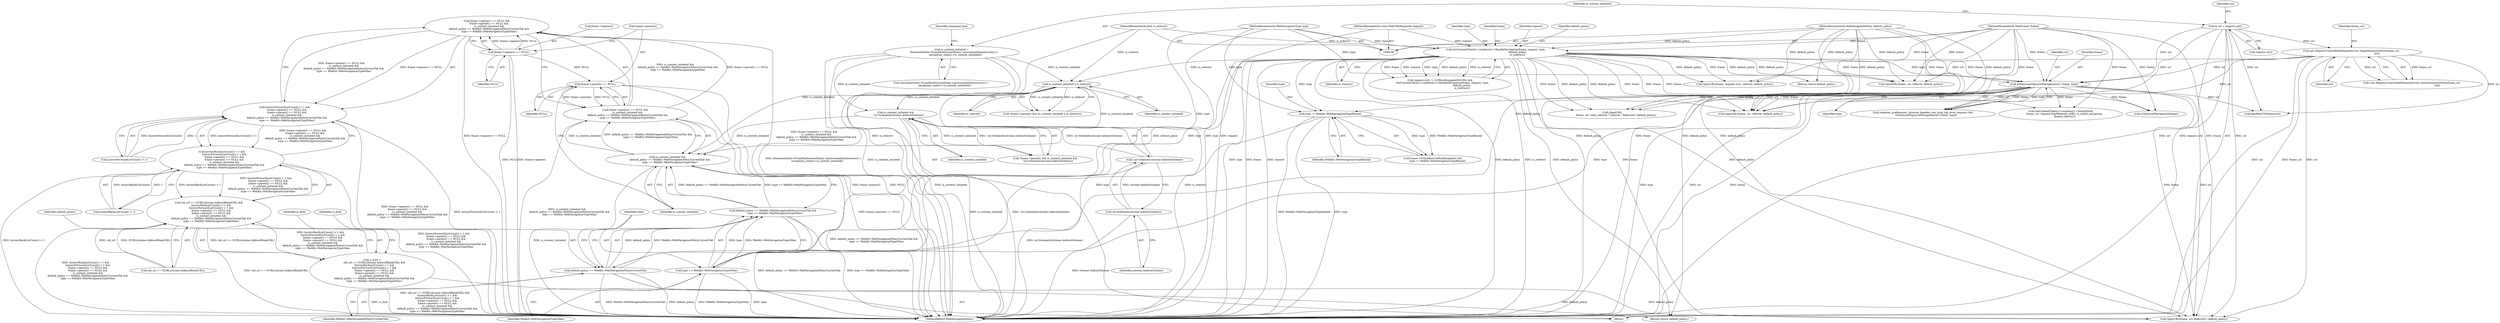 digraph "0_Chrome_0a57375ad73780e61e1770a9d88b0529b0dbd33b@API" {
"1000366" [label="(Call,frame->opener() == NULL &&\n      frame->parent() == NULL &&\n      is_content_initiated &&\n      default_policy == WebKit::WebNavigationPolicyCurrentTab &&\n      type == WebKit::WebNavigationTypeOther)"];
"1000367" [label="(Call,frame->opener() == NULL)"];
"1000370" [label="(Call,frame->parent() == NULL &&\n      is_content_initiated &&\n      default_policy == WebKit::WebNavigationPolicyCurrentTab &&\n      type == WebKit::WebNavigationTypeOther)"];
"1000371" [label="(Call,frame->parent() == NULL)"];
"1000374" [label="(Call,is_content_initiated &&\n      default_policy == WebKit::WebNavigationPolicyCurrentTab &&\n      type == WebKit::WebNavigationTypeOther)"];
"1000257" [label="(Call,is_content_initiated &&\n       !url.SchemeIs(chrome::kAboutScheme))"];
"1000160" [label="(Call,is_content_initiated =\n      DocumentState::FromDataSource(frame->provisionalDataSource())->\n          navigation_state()->is_content_initiated())"];
"1000182" [label="(Call,is_content_initiated || is_redirect)"];
"1000120" [label="(Call,GetContentClient()->renderer()->HandleNavigation(frame, request, type,\n                                                       default_policy,\n                                                       is_redirect))"];
"1000107" [label="(MethodParameterIn,WebFrame* frame)"];
"1000108" [label="(MethodParameterIn,const WebURLRequest& request)"];
"1000109" [label="(MethodParameterIn,WebNavigationType type)"];
"1000111" [label="(MethodParameterIn,WebNavigationPolicy default_policy)"];
"1000112" [label="(MethodParameterIn,bool is_redirect)"];
"1000259" [label="(Call,!url.SchemeIs(chrome::kAboutScheme))"];
"1000260" [label="(Call,url.SchemeIs(chrome::kAboutScheme))"];
"1000376" [label="(Call,default_policy == WebKit::WebNavigationPolicyCurrentTab &&\n      type == WebKit::WebNavigationTypeOther)"];
"1000377" [label="(Call,default_policy == WebKit::WebNavigationPolicyCurrentTab)"];
"1000380" [label="(Call,type == WebKit::WebNavigationTypeOther)"];
"1000218" [label="(Call,IsNonLocalTopLevelNavigation(url, frame, type))"];
"1000156" [label="(Call,& url = request.url())"];
"1000194" [label="(Call,net::RegistryControlledDomainService::SameDomainOrHost(frame_url,\n                                                                url))"];
"1000296" [label="(Call,type != WebKit::WebNavigationTypeReload)"];
"1000362" [label="(Call,historyForwardListCount() < 1 &&\n      frame->opener() == NULL &&\n      frame->parent() == NULL &&\n      is_content_initiated &&\n      default_policy == WebKit::WebNavigationPolicyCurrentTab &&\n      type == WebKit::WebNavigationTypeOther)"];
"1000358" [label="(Call,historyBackListCount() < 1 &&\n      historyForwardListCount() < 1 &&\n      frame->opener() == NULL &&\n      frame->parent() == NULL &&\n      is_content_initiated &&\n      default_policy == WebKit::WebNavigationPolicyCurrentTab &&\n      type == WebKit::WebNavigationTypeOther)"];
"1000353" [label="(Call,old_url == GURL(chrome::kAboutBlankURL) &&\n      historyBackListCount() < 1 &&\n      historyForwardListCount() < 1 &&\n      frame->opener() == NULL &&\n      frame->parent() == NULL &&\n      is_content_initiated &&\n      default_policy == WebKit::WebNavigationPolicyCurrentTab &&\n      type == WebKit::WebNavigationTypeOther)"];
"1000351" [label="(Call,is_fork =\n      old_url == GURL(chrome::kAboutBlankURL) &&\n      historyBackListCount() < 1 &&\n      historyForwardListCount() < 1 &&\n      frame->opener() == NULL &&\n      frame->parent() == NULL &&\n      is_content_initiated &&\n      default_policy == WebKit::WebNavigationPolicyCurrentTab &&\n      type == WebKit::WebNavigationTypeOther)"];
"1000182" [label="(Call,is_content_initiated || is_redirect)"];
"1000382" [label="(Identifier,WebKit::WebNavigationTypeOther)"];
"1000370" [label="(Call,frame->parent() == NULL &&\n      is_content_initiated &&\n      default_policy == WebKit::WebNavigationPolicyCurrentTab &&\n      type == WebKit::WebNavigationTypeOther)"];
"1000196" [label="(Identifier,url)"];
"1000330" [label="(Call,GetContentClient()->renderer()->ShouldFork(\n          frame, url, request.httpMethod().utf8(), is_initial_navigation,\n          &send_referrer))"];
"1000374" [label="(Call,is_content_initiated &&\n      default_policy == WebKit::WebNavigationPolicyCurrentTab &&\n      type == WebKit::WebNavigationTypeOther)"];
"1000220" [label="(Identifier,frame)"];
"1000258" [label="(Identifier,is_content_initiated)"];
"1000122" [label="(Identifier,request)"];
"1000221" [label="(Identifier,type)"];
"1000362" [label="(Call,historyForwardListCount() < 1 &&\n      frame->opener() == NULL &&\n      frame->parent() == NULL &&\n      is_content_initiated &&\n      default_policy == WebKit::WebNavigationPolicyCurrentTab &&\n      type == WebKit::WebNavigationTypeOther)"];
"1000257" [label="(Call,is_content_initiated &&\n       !url.SchemeIs(chrome::kAboutScheme))"];
"1000232" [label="(Call,IsTopLevelNavigation(frame))"];
"1000384" [label="(Identifier,is_fork)"];
"1000367" [label="(Call,frame->opener() == NULL)"];
"1000294" [label="(Call,frame->isViewSourceModeEnabled() &&\n            type != WebKit::WebNavigationTypeReload)"];
"1000297" [label="(Identifier,type)"];
"1000371" [label="(Call,frame->parent() == NULL)"];
"1000386" [label="(Call,OpenURL(frame, url, Referrer(), default_policy))"];
"1000372" [label="(Call,frame->parent())"];
"1000194" [label="(Call,net::RegistryControlledDomainService::SameDomainOrHost(frame_url,\n                                                                url))"];
"1000373" [label="(Identifier,NULL)"];
"1000381" [label="(Identifier,type)"];
"1000380" [label="(Call,type == WebKit::WebNavigationTypeOther)"];
"1000157" [label="(Identifier,url)"];
"1000111" [label="(MethodParameterIn,WebNavigationPolicy default_policy)"];
"1000109" [label="(MethodParameterIn,WebNavigationType type)"];
"1000165" [label="(Identifier,command_line)"];
"1000113" [label="(Block,)"];
"1000120" [label="(Call,GetContentClient()->renderer()->HandleNavigation(frame, request, type,\n                                                       default_policy,\n                                                       is_redirect))"];
"1000184" [label="(Identifier,is_redirect)"];
"1000161" [label="(Identifier,is_content_initiated)"];
"1000340" [label="(Call,OpenURL(\n          frame, url, send_referrer ? referrer : Referrer(), default_policy))"];
"1000219" [label="(Identifier,url)"];
"1000156" [label="(Call,& url = request.url())"];
"1000353" [label="(Call,old_url == GURL(chrome::kAboutBlankURL) &&\n      historyBackListCount() < 1 &&\n      historyForwardListCount() < 1 &&\n      frame->opener() == NULL &&\n      frame->parent() == NULL &&\n      is_content_initiated &&\n      default_policy == WebKit::WebNavigationPolicyCurrentTab &&\n      type == WebKit::WebNavigationTypeOther)"];
"1000359" [label="(Call,historyBackListCount() < 1)"];
"1000160" [label="(Call,is_content_initiated =\n      DocumentState::FromDataSource(frame->provisionalDataSource())->\n          navigation_state()->is_content_initiated())"];
"1000108" [label="(MethodParameterIn,const WebURLRequest& request)"];
"1000214" [label="(Call,renderer_preferences_.browser_handles_non_local_top_level_requests &&\n        IsNonLocalTopLevelNavigation(url, frame, type))"];
"1000298" [label="(Identifier,WebKit::WebNavigationTypeReload)"];
"1000296" [label="(Call,type != WebKit::WebNavigationTypeReload)"];
"1000351" [label="(Call,is_fork =\n      old_url == GURL(chrome::kAboutBlankURL) &&\n      historyBackListCount() < 1 &&\n      historyForwardListCount() < 1 &&\n      frame->opener() == NULL &&\n      frame->parent() == NULL &&\n      is_content_initiated &&\n      default_policy == WebKit::WebNavigationPolicyCurrentTab &&\n      type == WebKit::WebNavigationTypeOther)"];
"1000393" [label="(Return,return default_policy;)"];
"1000376" [label="(Call,default_policy == WebKit::WebNavigationPolicyCurrentTab &&\n      type == WebKit::WebNavigationTypeOther)"];
"1000183" [label="(Identifier,is_content_initiated)"];
"1000375" [label="(Identifier,is_content_initiated)"];
"1000124" [label="(Identifier,default_policy)"];
"1000153" [label="(Return,return default_policy;)"];
"1000245" [label="(Call,OpenURL(frame, url, referrer, default_policy))"];
"1000107" [label="(MethodParameterIn,WebFrame* frame)"];
"1000125" [label="(Identifier,is_redirect)"];
"1000162" [label="(Call,DocumentState::FromDataSource(frame->provisionalDataSource())->\n          navigation_state()->is_content_initiated())"];
"1000112" [label="(MethodParameterIn,bool is_redirect)"];
"1000377" [label="(Call,default_policy == WebKit::WebNavigationPolicyCurrentTab)"];
"1000123" [label="(Identifier,type)"];
"1000354" [label="(Call,old_url == GURL(chrome::kAboutBlankURL))"];
"1000282" [label="(Call,HasWebUIScheme(url))"];
"1000195" [label="(Identifier,frame_url)"];
"1000115" [label="(Call,request.url() != GURL(kSwappedOutURL) &&\n      GetContentClient()->renderer()->HandleNavigation(frame, request, type,\n                                                       default_policy,\n                                                       is_redirect))"];
"1000201" [label="(Call,OpenURL(frame, url, referrer, default_policy))"];
"1000179" [label="(Call,!frame->parent() && (is_content_initiated || is_redirect))"];
"1000358" [label="(Call,historyBackListCount() < 1 &&\n      historyForwardListCount() < 1 &&\n      frame->opener() == NULL &&\n      frame->parent() == NULL &&\n      is_content_initiated &&\n      default_policy == WebKit::WebNavigationPolicyCurrentTab &&\n      type == WebKit::WebNavigationTypeOther)"];
"1000368" [label="(Call,frame->opener())"];
"1000260" [label="(Call,url.SchemeIs(chrome::kAboutScheme))"];
"1000261" [label="(Identifier,chrome::kAboutScheme)"];
"1000218" [label="(Call,IsNonLocalTopLevelNavigation(url, frame, type))"];
"1000395" [label="(MethodReturn,WebNavigationPolicy)"];
"1000259" [label="(Call,!url.SchemeIs(chrome::kAboutScheme))"];
"1000158" [label="(Call,request.url())"];
"1000379" [label="(Identifier,WebKit::WebNavigationPolicyCurrentTab)"];
"1000193" [label="(Call,!net::RegistryControlledDomainService::SameDomainOrHost(frame_url,\n                                                                url))"];
"1000378" [label="(Identifier,default_policy)"];
"1000121" [label="(Identifier,frame)"];
"1000363" [label="(Call,historyForwardListCount() < 1)"];
"1000144" [label="(Call,OpenURL(frame, request.url(), referrer, default_policy))"];
"1000352" [label="(Identifier,is_fork)"];
"1000366" [label="(Call,frame->opener() == NULL &&\n      frame->parent() == NULL &&\n      is_content_initiated &&\n      default_policy == WebKit::WebNavigationPolicyCurrentTab &&\n      type == WebKit::WebNavigationTypeOther)"];
"1000369" [label="(Identifier,NULL)"];
"1000254" [label="(Call,!frame->parent() && is_content_initiated &&\n       !url.SchemeIs(chrome::kAboutScheme))"];
"1000366" -> "1000362"  [label="AST: "];
"1000366" -> "1000367"  [label="CFG: "];
"1000366" -> "1000370"  [label="CFG: "];
"1000367" -> "1000366"  [label="AST: "];
"1000370" -> "1000366"  [label="AST: "];
"1000362" -> "1000366"  [label="CFG: "];
"1000366" -> "1000395"  [label="DDG: frame->parent() == NULL &&\n      is_content_initiated &&\n      default_policy == WebKit::WebNavigationPolicyCurrentTab &&\n      type == WebKit::WebNavigationTypeOther"];
"1000366" -> "1000395"  [label="DDG: frame->opener() == NULL"];
"1000366" -> "1000362"  [label="DDG: frame->opener() == NULL"];
"1000366" -> "1000362"  [label="DDG: frame->parent() == NULL &&\n      is_content_initiated &&\n      default_policy == WebKit::WebNavigationPolicyCurrentTab &&\n      type == WebKit::WebNavigationTypeOther"];
"1000367" -> "1000366"  [label="DDG: frame->opener()"];
"1000367" -> "1000366"  [label="DDG: NULL"];
"1000370" -> "1000366"  [label="DDG: frame->parent() == NULL"];
"1000370" -> "1000366"  [label="DDG: is_content_initiated &&\n      default_policy == WebKit::WebNavigationPolicyCurrentTab &&\n      type == WebKit::WebNavigationTypeOther"];
"1000367" -> "1000369"  [label="CFG: "];
"1000368" -> "1000367"  [label="AST: "];
"1000369" -> "1000367"  [label="AST: "];
"1000372" -> "1000367"  [label="CFG: "];
"1000367" -> "1000395"  [label="DDG: NULL"];
"1000367" -> "1000395"  [label="DDG: frame->opener()"];
"1000367" -> "1000371"  [label="DDG: NULL"];
"1000370" -> "1000371"  [label="CFG: "];
"1000370" -> "1000374"  [label="CFG: "];
"1000371" -> "1000370"  [label="AST: "];
"1000374" -> "1000370"  [label="AST: "];
"1000370" -> "1000395"  [label="DDG: is_content_initiated &&\n      default_policy == WebKit::WebNavigationPolicyCurrentTab &&\n      type == WebKit::WebNavigationTypeOther"];
"1000370" -> "1000395"  [label="DDG: frame->parent() == NULL"];
"1000371" -> "1000370"  [label="DDG: frame->parent()"];
"1000371" -> "1000370"  [label="DDG: NULL"];
"1000374" -> "1000370"  [label="DDG: is_content_initiated"];
"1000374" -> "1000370"  [label="DDG: default_policy == WebKit::WebNavigationPolicyCurrentTab &&\n      type == WebKit::WebNavigationTypeOther"];
"1000371" -> "1000373"  [label="CFG: "];
"1000372" -> "1000371"  [label="AST: "];
"1000373" -> "1000371"  [label="AST: "];
"1000375" -> "1000371"  [label="CFG: "];
"1000371" -> "1000395"  [label="DDG: NULL"];
"1000371" -> "1000395"  [label="DDG: frame->parent()"];
"1000374" -> "1000375"  [label="CFG: "];
"1000374" -> "1000376"  [label="CFG: "];
"1000375" -> "1000374"  [label="AST: "];
"1000376" -> "1000374"  [label="AST: "];
"1000374" -> "1000395"  [label="DDG: default_policy == WebKit::WebNavigationPolicyCurrentTab &&\n      type == WebKit::WebNavigationTypeOther"];
"1000374" -> "1000395"  [label="DDG: is_content_initiated"];
"1000257" -> "1000374"  [label="DDG: is_content_initiated"];
"1000160" -> "1000374"  [label="DDG: is_content_initiated"];
"1000182" -> "1000374"  [label="DDG: is_content_initiated"];
"1000376" -> "1000374"  [label="DDG: default_policy == WebKit::WebNavigationPolicyCurrentTab"];
"1000376" -> "1000374"  [label="DDG: type == WebKit::WebNavigationTypeOther"];
"1000257" -> "1000254"  [label="AST: "];
"1000257" -> "1000258"  [label="CFG: "];
"1000257" -> "1000259"  [label="CFG: "];
"1000258" -> "1000257"  [label="AST: "];
"1000259" -> "1000257"  [label="AST: "];
"1000254" -> "1000257"  [label="CFG: "];
"1000257" -> "1000395"  [label="DDG: !url.SchemeIs(chrome::kAboutScheme)"];
"1000257" -> "1000395"  [label="DDG: is_content_initiated"];
"1000257" -> "1000254"  [label="DDG: is_content_initiated"];
"1000257" -> "1000254"  [label="DDG: !url.SchemeIs(chrome::kAboutScheme)"];
"1000160" -> "1000257"  [label="DDG: is_content_initiated"];
"1000182" -> "1000257"  [label="DDG: is_content_initiated"];
"1000259" -> "1000257"  [label="DDG: url.SchemeIs(chrome::kAboutScheme)"];
"1000160" -> "1000113"  [label="AST: "];
"1000160" -> "1000162"  [label="CFG: "];
"1000161" -> "1000160"  [label="AST: "];
"1000162" -> "1000160"  [label="AST: "];
"1000165" -> "1000160"  [label="CFG: "];
"1000160" -> "1000395"  [label="DDG: DocumentState::FromDataSource(frame->provisionalDataSource())->\n          navigation_state()->is_content_initiated()"];
"1000160" -> "1000395"  [label="DDG: is_content_initiated"];
"1000160" -> "1000182"  [label="DDG: is_content_initiated"];
"1000182" -> "1000179"  [label="AST: "];
"1000182" -> "1000183"  [label="CFG: "];
"1000182" -> "1000184"  [label="CFG: "];
"1000183" -> "1000182"  [label="AST: "];
"1000184" -> "1000182"  [label="AST: "];
"1000179" -> "1000182"  [label="CFG: "];
"1000182" -> "1000395"  [label="DDG: is_redirect"];
"1000182" -> "1000395"  [label="DDG: is_content_initiated"];
"1000182" -> "1000179"  [label="DDG: is_content_initiated"];
"1000182" -> "1000179"  [label="DDG: is_redirect"];
"1000120" -> "1000182"  [label="DDG: is_redirect"];
"1000112" -> "1000182"  [label="DDG: is_redirect"];
"1000120" -> "1000115"  [label="AST: "];
"1000120" -> "1000125"  [label="CFG: "];
"1000121" -> "1000120"  [label="AST: "];
"1000122" -> "1000120"  [label="AST: "];
"1000123" -> "1000120"  [label="AST: "];
"1000124" -> "1000120"  [label="AST: "];
"1000125" -> "1000120"  [label="AST: "];
"1000115" -> "1000120"  [label="CFG: "];
"1000120" -> "1000395"  [label="DDG: is_redirect"];
"1000120" -> "1000395"  [label="DDG: type"];
"1000120" -> "1000395"  [label="DDG: frame"];
"1000120" -> "1000395"  [label="DDG: request"];
"1000120" -> "1000395"  [label="DDG: default_policy"];
"1000120" -> "1000115"  [label="DDG: frame"];
"1000120" -> "1000115"  [label="DDG: request"];
"1000120" -> "1000115"  [label="DDG: type"];
"1000120" -> "1000115"  [label="DDG: default_policy"];
"1000120" -> "1000115"  [label="DDG: is_redirect"];
"1000107" -> "1000120"  [label="DDG: frame"];
"1000108" -> "1000120"  [label="DDG: request"];
"1000109" -> "1000120"  [label="DDG: type"];
"1000111" -> "1000120"  [label="DDG: default_policy"];
"1000112" -> "1000120"  [label="DDG: is_redirect"];
"1000120" -> "1000144"  [label="DDG: frame"];
"1000120" -> "1000144"  [label="DDG: default_policy"];
"1000120" -> "1000153"  [label="DDG: default_policy"];
"1000120" -> "1000201"  [label="DDG: frame"];
"1000120" -> "1000201"  [label="DDG: default_policy"];
"1000120" -> "1000218"  [label="DDG: frame"];
"1000120" -> "1000218"  [label="DDG: type"];
"1000120" -> "1000232"  [label="DDG: frame"];
"1000120" -> "1000245"  [label="DDG: frame"];
"1000120" -> "1000245"  [label="DDG: default_policy"];
"1000120" -> "1000296"  [label="DDG: type"];
"1000120" -> "1000330"  [label="DDG: frame"];
"1000120" -> "1000340"  [label="DDG: frame"];
"1000120" -> "1000340"  [label="DDG: default_policy"];
"1000120" -> "1000377"  [label="DDG: default_policy"];
"1000120" -> "1000380"  [label="DDG: type"];
"1000120" -> "1000386"  [label="DDG: frame"];
"1000120" -> "1000386"  [label="DDG: default_policy"];
"1000120" -> "1000393"  [label="DDG: default_policy"];
"1000107" -> "1000106"  [label="AST: "];
"1000107" -> "1000395"  [label="DDG: frame"];
"1000107" -> "1000144"  [label="DDG: frame"];
"1000107" -> "1000201"  [label="DDG: frame"];
"1000107" -> "1000218"  [label="DDG: frame"];
"1000107" -> "1000232"  [label="DDG: frame"];
"1000107" -> "1000245"  [label="DDG: frame"];
"1000107" -> "1000330"  [label="DDG: frame"];
"1000107" -> "1000340"  [label="DDG: frame"];
"1000107" -> "1000386"  [label="DDG: frame"];
"1000108" -> "1000106"  [label="AST: "];
"1000108" -> "1000395"  [label="DDG: request"];
"1000109" -> "1000106"  [label="AST: "];
"1000109" -> "1000395"  [label="DDG: type"];
"1000109" -> "1000218"  [label="DDG: type"];
"1000109" -> "1000296"  [label="DDG: type"];
"1000109" -> "1000380"  [label="DDG: type"];
"1000111" -> "1000106"  [label="AST: "];
"1000111" -> "1000395"  [label="DDG: default_policy"];
"1000111" -> "1000144"  [label="DDG: default_policy"];
"1000111" -> "1000153"  [label="DDG: default_policy"];
"1000111" -> "1000201"  [label="DDG: default_policy"];
"1000111" -> "1000245"  [label="DDG: default_policy"];
"1000111" -> "1000340"  [label="DDG: default_policy"];
"1000111" -> "1000377"  [label="DDG: default_policy"];
"1000111" -> "1000386"  [label="DDG: default_policy"];
"1000111" -> "1000393"  [label="DDG: default_policy"];
"1000112" -> "1000106"  [label="AST: "];
"1000112" -> "1000395"  [label="DDG: is_redirect"];
"1000259" -> "1000260"  [label="CFG: "];
"1000260" -> "1000259"  [label="AST: "];
"1000259" -> "1000395"  [label="DDG: url.SchemeIs(chrome::kAboutScheme)"];
"1000260" -> "1000259"  [label="DDG: chrome::kAboutScheme"];
"1000260" -> "1000261"  [label="CFG: "];
"1000261" -> "1000260"  [label="AST: "];
"1000260" -> "1000395"  [label="DDG: chrome::kAboutScheme"];
"1000376" -> "1000377"  [label="CFG: "];
"1000376" -> "1000380"  [label="CFG: "];
"1000377" -> "1000376"  [label="AST: "];
"1000380" -> "1000376"  [label="AST: "];
"1000376" -> "1000395"  [label="DDG: default_policy == WebKit::WebNavigationPolicyCurrentTab"];
"1000376" -> "1000395"  [label="DDG: type == WebKit::WebNavigationTypeOther"];
"1000377" -> "1000376"  [label="DDG: default_policy"];
"1000377" -> "1000376"  [label="DDG: WebKit::WebNavigationPolicyCurrentTab"];
"1000380" -> "1000376"  [label="DDG: type"];
"1000380" -> "1000376"  [label="DDG: WebKit::WebNavigationTypeOther"];
"1000377" -> "1000379"  [label="CFG: "];
"1000378" -> "1000377"  [label="AST: "];
"1000379" -> "1000377"  [label="AST: "];
"1000381" -> "1000377"  [label="CFG: "];
"1000377" -> "1000395"  [label="DDG: WebKit::WebNavigationPolicyCurrentTab"];
"1000377" -> "1000395"  [label="DDG: default_policy"];
"1000377" -> "1000386"  [label="DDG: default_policy"];
"1000377" -> "1000393"  [label="DDG: default_policy"];
"1000380" -> "1000382"  [label="CFG: "];
"1000381" -> "1000380"  [label="AST: "];
"1000382" -> "1000380"  [label="AST: "];
"1000380" -> "1000395"  [label="DDG: WebKit::WebNavigationTypeOther"];
"1000380" -> "1000395"  [label="DDG: type"];
"1000218" -> "1000380"  [label="DDG: type"];
"1000296" -> "1000380"  [label="DDG: type"];
"1000218" -> "1000214"  [label="AST: "];
"1000218" -> "1000221"  [label="CFG: "];
"1000219" -> "1000218"  [label="AST: "];
"1000220" -> "1000218"  [label="AST: "];
"1000221" -> "1000218"  [label="AST: "];
"1000214" -> "1000218"  [label="CFG: "];
"1000218" -> "1000395"  [label="DDG: type"];
"1000218" -> "1000395"  [label="DDG: url"];
"1000218" -> "1000395"  [label="DDG: frame"];
"1000218" -> "1000214"  [label="DDG: url"];
"1000218" -> "1000214"  [label="DDG: frame"];
"1000218" -> "1000214"  [label="DDG: type"];
"1000156" -> "1000218"  [label="DDG: url"];
"1000194" -> "1000218"  [label="DDG: url"];
"1000218" -> "1000232"  [label="DDG: frame"];
"1000218" -> "1000245"  [label="DDG: frame"];
"1000218" -> "1000245"  [label="DDG: url"];
"1000218" -> "1000282"  [label="DDG: url"];
"1000218" -> "1000296"  [label="DDG: type"];
"1000218" -> "1000330"  [label="DDG: frame"];
"1000218" -> "1000340"  [label="DDG: frame"];
"1000218" -> "1000386"  [label="DDG: frame"];
"1000218" -> "1000386"  [label="DDG: url"];
"1000156" -> "1000113"  [label="AST: "];
"1000156" -> "1000158"  [label="CFG: "];
"1000157" -> "1000156"  [label="AST: "];
"1000158" -> "1000156"  [label="AST: "];
"1000161" -> "1000156"  [label="CFG: "];
"1000156" -> "1000395"  [label="DDG: url"];
"1000156" -> "1000395"  [label="DDG: request.url()"];
"1000156" -> "1000194"  [label="DDG: url"];
"1000156" -> "1000245"  [label="DDG: url"];
"1000156" -> "1000282"  [label="DDG: url"];
"1000156" -> "1000386"  [label="DDG: url"];
"1000194" -> "1000193"  [label="AST: "];
"1000194" -> "1000196"  [label="CFG: "];
"1000195" -> "1000194"  [label="AST: "];
"1000196" -> "1000194"  [label="AST: "];
"1000193" -> "1000194"  [label="CFG: "];
"1000194" -> "1000395"  [label="DDG: frame_url"];
"1000194" -> "1000395"  [label="DDG: url"];
"1000194" -> "1000193"  [label="DDG: frame_url"];
"1000194" -> "1000193"  [label="DDG: url"];
"1000194" -> "1000201"  [label="DDG: url"];
"1000194" -> "1000245"  [label="DDG: url"];
"1000194" -> "1000282"  [label="DDG: url"];
"1000194" -> "1000386"  [label="DDG: url"];
"1000296" -> "1000294"  [label="AST: "];
"1000296" -> "1000298"  [label="CFG: "];
"1000297" -> "1000296"  [label="AST: "];
"1000298" -> "1000296"  [label="AST: "];
"1000294" -> "1000296"  [label="CFG: "];
"1000296" -> "1000395"  [label="DDG: WebKit::WebNavigationTypeReload"];
"1000296" -> "1000395"  [label="DDG: type"];
"1000296" -> "1000294"  [label="DDG: type"];
"1000296" -> "1000294"  [label="DDG: WebKit::WebNavigationTypeReload"];
"1000362" -> "1000358"  [label="AST: "];
"1000362" -> "1000363"  [label="CFG: "];
"1000363" -> "1000362"  [label="AST: "];
"1000358" -> "1000362"  [label="CFG: "];
"1000362" -> "1000395"  [label="DDG: frame->opener() == NULL &&\n      frame->parent() == NULL &&\n      is_content_initiated &&\n      default_policy == WebKit::WebNavigationPolicyCurrentTab &&\n      type == WebKit::WebNavigationTypeOther"];
"1000362" -> "1000395"  [label="DDG: historyForwardListCount() < 1"];
"1000362" -> "1000358"  [label="DDG: historyForwardListCount() < 1"];
"1000362" -> "1000358"  [label="DDG: frame->opener() == NULL &&\n      frame->parent() == NULL &&\n      is_content_initiated &&\n      default_policy == WebKit::WebNavigationPolicyCurrentTab &&\n      type == WebKit::WebNavigationTypeOther"];
"1000363" -> "1000362"  [label="DDG: historyForwardListCount()"];
"1000363" -> "1000362"  [label="DDG: 1"];
"1000358" -> "1000353"  [label="AST: "];
"1000358" -> "1000359"  [label="CFG: "];
"1000359" -> "1000358"  [label="AST: "];
"1000353" -> "1000358"  [label="CFG: "];
"1000358" -> "1000395"  [label="DDG: historyForwardListCount() < 1 &&\n      frame->opener() == NULL &&\n      frame->parent() == NULL &&\n      is_content_initiated &&\n      default_policy == WebKit::WebNavigationPolicyCurrentTab &&\n      type == WebKit::WebNavigationTypeOther"];
"1000358" -> "1000395"  [label="DDG: historyBackListCount() < 1"];
"1000358" -> "1000353"  [label="DDG: historyBackListCount() < 1"];
"1000358" -> "1000353"  [label="DDG: historyForwardListCount() < 1 &&\n      frame->opener() == NULL &&\n      frame->parent() == NULL &&\n      is_content_initiated &&\n      default_policy == WebKit::WebNavigationPolicyCurrentTab &&\n      type == WebKit::WebNavigationTypeOther"];
"1000359" -> "1000358"  [label="DDG: historyBackListCount()"];
"1000359" -> "1000358"  [label="DDG: 1"];
"1000353" -> "1000351"  [label="AST: "];
"1000353" -> "1000354"  [label="CFG: "];
"1000354" -> "1000353"  [label="AST: "];
"1000351" -> "1000353"  [label="CFG: "];
"1000353" -> "1000395"  [label="DDG: historyBackListCount() < 1 &&\n      historyForwardListCount() < 1 &&\n      frame->opener() == NULL &&\n      frame->parent() == NULL &&\n      is_content_initiated &&\n      default_policy == WebKit::WebNavigationPolicyCurrentTab &&\n      type == WebKit::WebNavigationTypeOther"];
"1000353" -> "1000395"  [label="DDG: old_url == GURL(chrome::kAboutBlankURL)"];
"1000353" -> "1000351"  [label="DDG: old_url == GURL(chrome::kAboutBlankURL)"];
"1000353" -> "1000351"  [label="DDG: historyBackListCount() < 1 &&\n      historyForwardListCount() < 1 &&\n      frame->opener() == NULL &&\n      frame->parent() == NULL &&\n      is_content_initiated &&\n      default_policy == WebKit::WebNavigationPolicyCurrentTab &&\n      type == WebKit::WebNavigationTypeOther"];
"1000354" -> "1000353"  [label="DDG: old_url"];
"1000354" -> "1000353"  [label="DDG: GURL(chrome::kAboutBlankURL)"];
"1000351" -> "1000113"  [label="AST: "];
"1000352" -> "1000351"  [label="AST: "];
"1000384" -> "1000351"  [label="CFG: "];
"1000351" -> "1000395"  [label="DDG: old_url == GURL(chrome::kAboutBlankURL) &&\n      historyBackListCount() < 1 &&\n      historyForwardListCount() < 1 &&\n      frame->opener() == NULL &&\n      frame->parent() == NULL &&\n      is_content_initiated &&\n      default_policy == WebKit::WebNavigationPolicyCurrentTab &&\n      type == WebKit::WebNavigationTypeOther"];
"1000351" -> "1000395"  [label="DDG: is_fork"];
}
